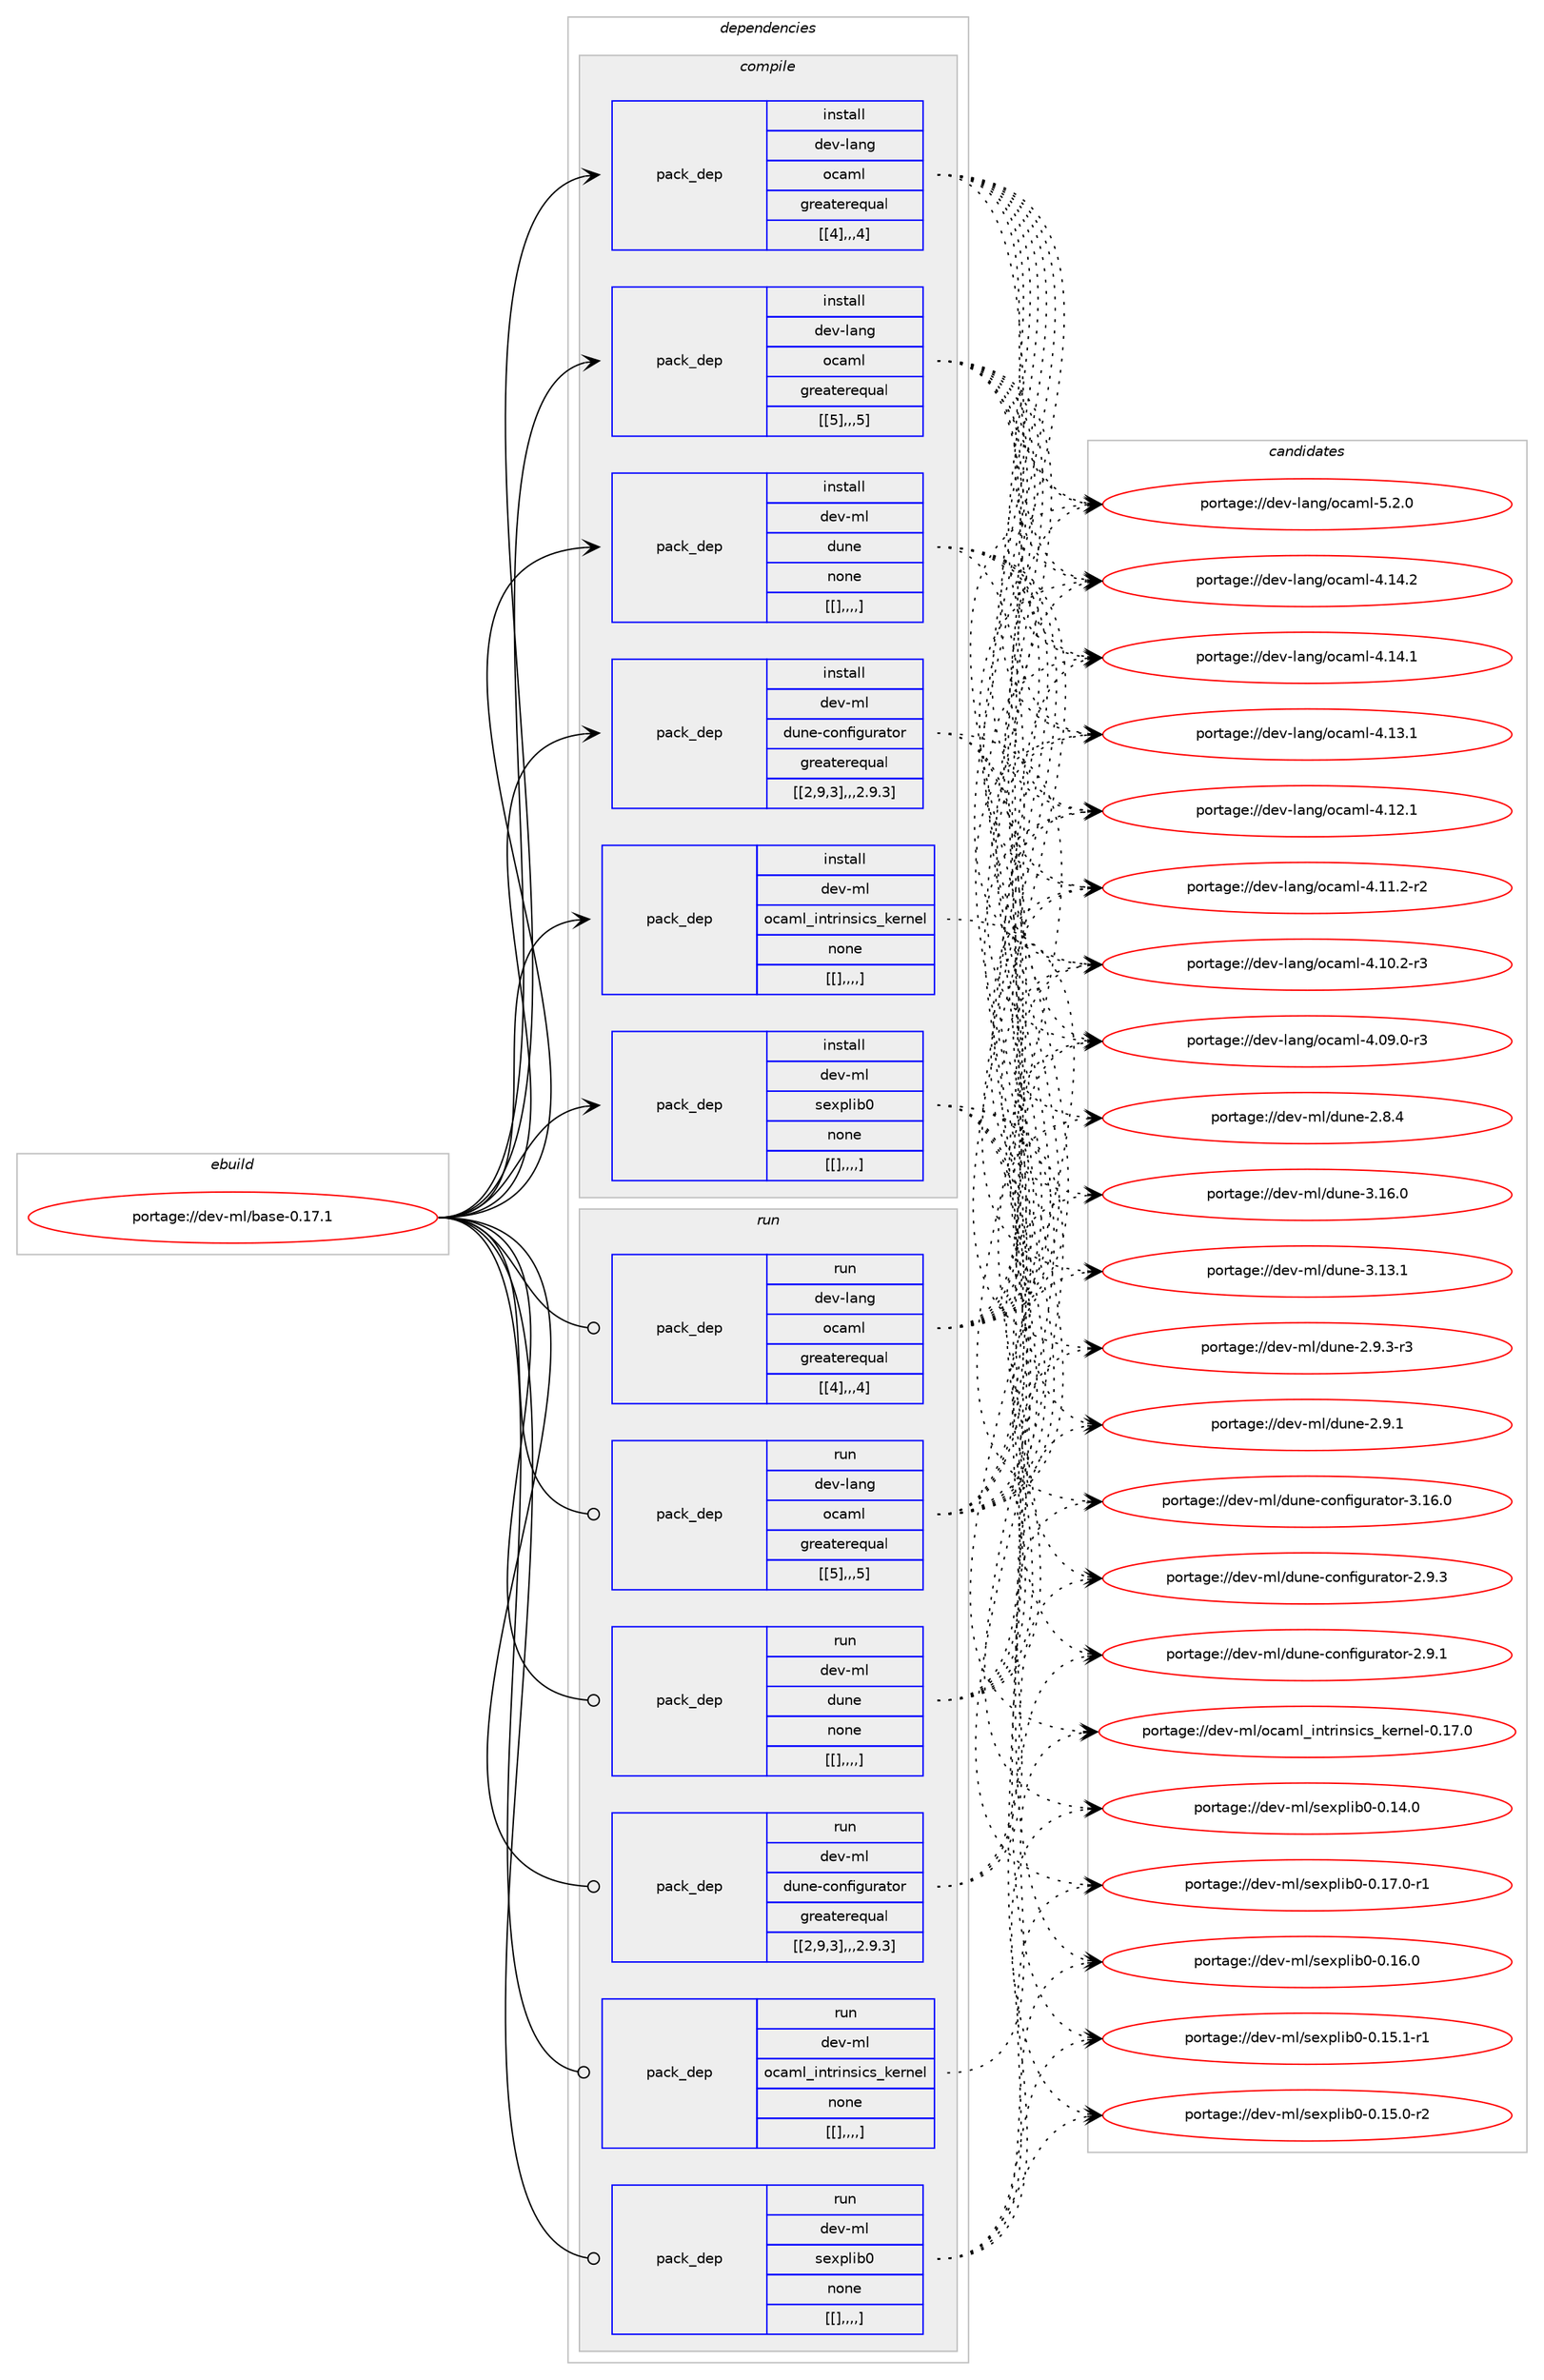 digraph prolog {

# *************
# Graph options
# *************

newrank=true;
concentrate=true;
compound=true;
graph [rankdir=LR,fontname=Helvetica,fontsize=10,ranksep=1.5];#, ranksep=2.5, nodesep=0.2];
edge  [arrowhead=vee];
node  [fontname=Helvetica,fontsize=10];

# **********
# The ebuild
# **********

subgraph cluster_leftcol {
color=gray;
label=<<i>ebuild</i>>;
id [label="portage://dev-ml/base-0.17.1", color=red, width=4, href="../dev-ml/base-0.17.1.svg"];
}

# ****************
# The dependencies
# ****************

subgraph cluster_midcol {
color=gray;
label=<<i>dependencies</i>>;
subgraph cluster_compile {
fillcolor="#eeeeee";
style=filled;
label=<<i>compile</i>>;
subgraph pack87391 {
dependency118319 [label=<<TABLE BORDER="0" CELLBORDER="1" CELLSPACING="0" CELLPADDING="4" WIDTH="220"><TR><TD ROWSPAN="6" CELLPADDING="30">pack_dep</TD></TR><TR><TD WIDTH="110">install</TD></TR><TR><TD>dev-lang</TD></TR><TR><TD>ocaml</TD></TR><TR><TD>greaterequal</TD></TR><TR><TD>[[4],,,4]</TD></TR></TABLE>>, shape=none, color=blue];
}
id:e -> dependency118319:w [weight=20,style="solid",arrowhead="vee"];
subgraph pack87392 {
dependency118320 [label=<<TABLE BORDER="0" CELLBORDER="1" CELLSPACING="0" CELLPADDING="4" WIDTH="220"><TR><TD ROWSPAN="6" CELLPADDING="30">pack_dep</TD></TR><TR><TD WIDTH="110">install</TD></TR><TR><TD>dev-lang</TD></TR><TR><TD>ocaml</TD></TR><TR><TD>greaterequal</TD></TR><TR><TD>[[5],,,5]</TD></TR></TABLE>>, shape=none, color=blue];
}
id:e -> dependency118320:w [weight=20,style="solid",arrowhead="vee"];
subgraph pack87393 {
dependency118321 [label=<<TABLE BORDER="0" CELLBORDER="1" CELLSPACING="0" CELLPADDING="4" WIDTH="220"><TR><TD ROWSPAN="6" CELLPADDING="30">pack_dep</TD></TR><TR><TD WIDTH="110">install</TD></TR><TR><TD>dev-ml</TD></TR><TR><TD>dune</TD></TR><TR><TD>none</TD></TR><TR><TD>[[],,,,]</TD></TR></TABLE>>, shape=none, color=blue];
}
id:e -> dependency118321:w [weight=20,style="solid",arrowhead="vee"];
subgraph pack87394 {
dependency118322 [label=<<TABLE BORDER="0" CELLBORDER="1" CELLSPACING="0" CELLPADDING="4" WIDTH="220"><TR><TD ROWSPAN="6" CELLPADDING="30">pack_dep</TD></TR><TR><TD WIDTH="110">install</TD></TR><TR><TD>dev-ml</TD></TR><TR><TD>dune-configurator</TD></TR><TR><TD>greaterequal</TD></TR><TR><TD>[[2,9,3],,,2.9.3]</TD></TR></TABLE>>, shape=none, color=blue];
}
id:e -> dependency118322:w [weight=20,style="solid",arrowhead="vee"];
subgraph pack87395 {
dependency118323 [label=<<TABLE BORDER="0" CELLBORDER="1" CELLSPACING="0" CELLPADDING="4" WIDTH="220"><TR><TD ROWSPAN="6" CELLPADDING="30">pack_dep</TD></TR><TR><TD WIDTH="110">install</TD></TR><TR><TD>dev-ml</TD></TR><TR><TD>ocaml_intrinsics_kernel</TD></TR><TR><TD>none</TD></TR><TR><TD>[[],,,,]</TD></TR></TABLE>>, shape=none, color=blue];
}
id:e -> dependency118323:w [weight=20,style="solid",arrowhead="vee"];
subgraph pack87396 {
dependency118324 [label=<<TABLE BORDER="0" CELLBORDER="1" CELLSPACING="0" CELLPADDING="4" WIDTH="220"><TR><TD ROWSPAN="6" CELLPADDING="30">pack_dep</TD></TR><TR><TD WIDTH="110">install</TD></TR><TR><TD>dev-ml</TD></TR><TR><TD>sexplib0</TD></TR><TR><TD>none</TD></TR><TR><TD>[[],,,,]</TD></TR></TABLE>>, shape=none, color=blue];
}
id:e -> dependency118324:w [weight=20,style="solid",arrowhead="vee"];
}
subgraph cluster_compileandrun {
fillcolor="#eeeeee";
style=filled;
label=<<i>compile and run</i>>;
}
subgraph cluster_run {
fillcolor="#eeeeee";
style=filled;
label=<<i>run</i>>;
subgraph pack87397 {
dependency118325 [label=<<TABLE BORDER="0" CELLBORDER="1" CELLSPACING="0" CELLPADDING="4" WIDTH="220"><TR><TD ROWSPAN="6" CELLPADDING="30">pack_dep</TD></TR><TR><TD WIDTH="110">run</TD></TR><TR><TD>dev-lang</TD></TR><TR><TD>ocaml</TD></TR><TR><TD>greaterequal</TD></TR><TR><TD>[[4],,,4]</TD></TR></TABLE>>, shape=none, color=blue];
}
id:e -> dependency118325:w [weight=20,style="solid",arrowhead="odot"];
subgraph pack87398 {
dependency118326 [label=<<TABLE BORDER="0" CELLBORDER="1" CELLSPACING="0" CELLPADDING="4" WIDTH="220"><TR><TD ROWSPAN="6" CELLPADDING="30">pack_dep</TD></TR><TR><TD WIDTH="110">run</TD></TR><TR><TD>dev-lang</TD></TR><TR><TD>ocaml</TD></TR><TR><TD>greaterequal</TD></TR><TR><TD>[[5],,,5]</TD></TR></TABLE>>, shape=none, color=blue];
}
id:e -> dependency118326:w [weight=20,style="solid",arrowhead="odot"];
subgraph pack87399 {
dependency118327 [label=<<TABLE BORDER="0" CELLBORDER="1" CELLSPACING="0" CELLPADDING="4" WIDTH="220"><TR><TD ROWSPAN="6" CELLPADDING="30">pack_dep</TD></TR><TR><TD WIDTH="110">run</TD></TR><TR><TD>dev-ml</TD></TR><TR><TD>dune</TD></TR><TR><TD>none</TD></TR><TR><TD>[[],,,,]</TD></TR></TABLE>>, shape=none, color=blue];
}
id:e -> dependency118327:w [weight=20,style="solid",arrowhead="odot"];
subgraph pack87400 {
dependency118328 [label=<<TABLE BORDER="0" CELLBORDER="1" CELLSPACING="0" CELLPADDING="4" WIDTH="220"><TR><TD ROWSPAN="6" CELLPADDING="30">pack_dep</TD></TR><TR><TD WIDTH="110">run</TD></TR><TR><TD>dev-ml</TD></TR><TR><TD>dune-configurator</TD></TR><TR><TD>greaterequal</TD></TR><TR><TD>[[2,9,3],,,2.9.3]</TD></TR></TABLE>>, shape=none, color=blue];
}
id:e -> dependency118328:w [weight=20,style="solid",arrowhead="odot"];
subgraph pack87401 {
dependency118329 [label=<<TABLE BORDER="0" CELLBORDER="1" CELLSPACING="0" CELLPADDING="4" WIDTH="220"><TR><TD ROWSPAN="6" CELLPADDING="30">pack_dep</TD></TR><TR><TD WIDTH="110">run</TD></TR><TR><TD>dev-ml</TD></TR><TR><TD>ocaml_intrinsics_kernel</TD></TR><TR><TD>none</TD></TR><TR><TD>[[],,,,]</TD></TR></TABLE>>, shape=none, color=blue];
}
id:e -> dependency118329:w [weight=20,style="solid",arrowhead="odot"];
subgraph pack87402 {
dependency118330 [label=<<TABLE BORDER="0" CELLBORDER="1" CELLSPACING="0" CELLPADDING="4" WIDTH="220"><TR><TD ROWSPAN="6" CELLPADDING="30">pack_dep</TD></TR><TR><TD WIDTH="110">run</TD></TR><TR><TD>dev-ml</TD></TR><TR><TD>sexplib0</TD></TR><TR><TD>none</TD></TR><TR><TD>[[],,,,]</TD></TR></TABLE>>, shape=none, color=blue];
}
id:e -> dependency118330:w [weight=20,style="solid",arrowhead="odot"];
}
}

# **************
# The candidates
# **************

subgraph cluster_choices {
rank=same;
color=gray;
label=<<i>candidates</i>>;

subgraph choice87391 {
color=black;
nodesep=1;
choice1001011184510897110103471119997109108455346504648 [label="portage://dev-lang/ocaml-5.2.0", color=red, width=4,href="../dev-lang/ocaml-5.2.0.svg"];
choice100101118451089711010347111999710910845524649524650 [label="portage://dev-lang/ocaml-4.14.2", color=red, width=4,href="../dev-lang/ocaml-4.14.2.svg"];
choice100101118451089711010347111999710910845524649524649 [label="portage://dev-lang/ocaml-4.14.1", color=red, width=4,href="../dev-lang/ocaml-4.14.1.svg"];
choice100101118451089711010347111999710910845524649514649 [label="portage://dev-lang/ocaml-4.13.1", color=red, width=4,href="../dev-lang/ocaml-4.13.1.svg"];
choice100101118451089711010347111999710910845524649504649 [label="portage://dev-lang/ocaml-4.12.1", color=red, width=4,href="../dev-lang/ocaml-4.12.1.svg"];
choice1001011184510897110103471119997109108455246494946504511450 [label="portage://dev-lang/ocaml-4.11.2-r2", color=red, width=4,href="../dev-lang/ocaml-4.11.2-r2.svg"];
choice1001011184510897110103471119997109108455246494846504511451 [label="portage://dev-lang/ocaml-4.10.2-r3", color=red, width=4,href="../dev-lang/ocaml-4.10.2-r3.svg"];
choice1001011184510897110103471119997109108455246485746484511451 [label="portage://dev-lang/ocaml-4.09.0-r3", color=red, width=4,href="../dev-lang/ocaml-4.09.0-r3.svg"];
dependency118319:e -> choice1001011184510897110103471119997109108455346504648:w [style=dotted,weight="100"];
dependency118319:e -> choice100101118451089711010347111999710910845524649524650:w [style=dotted,weight="100"];
dependency118319:e -> choice100101118451089711010347111999710910845524649524649:w [style=dotted,weight="100"];
dependency118319:e -> choice100101118451089711010347111999710910845524649514649:w [style=dotted,weight="100"];
dependency118319:e -> choice100101118451089711010347111999710910845524649504649:w [style=dotted,weight="100"];
dependency118319:e -> choice1001011184510897110103471119997109108455246494946504511450:w [style=dotted,weight="100"];
dependency118319:e -> choice1001011184510897110103471119997109108455246494846504511451:w [style=dotted,weight="100"];
dependency118319:e -> choice1001011184510897110103471119997109108455246485746484511451:w [style=dotted,weight="100"];
}
subgraph choice87392 {
color=black;
nodesep=1;
choice1001011184510897110103471119997109108455346504648 [label="portage://dev-lang/ocaml-5.2.0", color=red, width=4,href="../dev-lang/ocaml-5.2.0.svg"];
choice100101118451089711010347111999710910845524649524650 [label="portage://dev-lang/ocaml-4.14.2", color=red, width=4,href="../dev-lang/ocaml-4.14.2.svg"];
choice100101118451089711010347111999710910845524649524649 [label="portage://dev-lang/ocaml-4.14.1", color=red, width=4,href="../dev-lang/ocaml-4.14.1.svg"];
choice100101118451089711010347111999710910845524649514649 [label="portage://dev-lang/ocaml-4.13.1", color=red, width=4,href="../dev-lang/ocaml-4.13.1.svg"];
choice100101118451089711010347111999710910845524649504649 [label="portage://dev-lang/ocaml-4.12.1", color=red, width=4,href="../dev-lang/ocaml-4.12.1.svg"];
choice1001011184510897110103471119997109108455246494946504511450 [label="portage://dev-lang/ocaml-4.11.2-r2", color=red, width=4,href="../dev-lang/ocaml-4.11.2-r2.svg"];
choice1001011184510897110103471119997109108455246494846504511451 [label="portage://dev-lang/ocaml-4.10.2-r3", color=red, width=4,href="../dev-lang/ocaml-4.10.2-r3.svg"];
choice1001011184510897110103471119997109108455246485746484511451 [label="portage://dev-lang/ocaml-4.09.0-r3", color=red, width=4,href="../dev-lang/ocaml-4.09.0-r3.svg"];
dependency118320:e -> choice1001011184510897110103471119997109108455346504648:w [style=dotted,weight="100"];
dependency118320:e -> choice100101118451089711010347111999710910845524649524650:w [style=dotted,weight="100"];
dependency118320:e -> choice100101118451089711010347111999710910845524649524649:w [style=dotted,weight="100"];
dependency118320:e -> choice100101118451089711010347111999710910845524649514649:w [style=dotted,weight="100"];
dependency118320:e -> choice100101118451089711010347111999710910845524649504649:w [style=dotted,weight="100"];
dependency118320:e -> choice1001011184510897110103471119997109108455246494946504511450:w [style=dotted,weight="100"];
dependency118320:e -> choice1001011184510897110103471119997109108455246494846504511451:w [style=dotted,weight="100"];
dependency118320:e -> choice1001011184510897110103471119997109108455246485746484511451:w [style=dotted,weight="100"];
}
subgraph choice87393 {
color=black;
nodesep=1;
choice100101118451091084710011711010145514649544648 [label="portage://dev-ml/dune-3.16.0", color=red, width=4,href="../dev-ml/dune-3.16.0.svg"];
choice100101118451091084710011711010145514649514649 [label="portage://dev-ml/dune-3.13.1", color=red, width=4,href="../dev-ml/dune-3.13.1.svg"];
choice10010111845109108471001171101014550465746514511451 [label="portage://dev-ml/dune-2.9.3-r3", color=red, width=4,href="../dev-ml/dune-2.9.3-r3.svg"];
choice1001011184510910847100117110101455046574649 [label="portage://dev-ml/dune-2.9.1", color=red, width=4,href="../dev-ml/dune-2.9.1.svg"];
choice1001011184510910847100117110101455046564652 [label="portage://dev-ml/dune-2.8.4", color=red, width=4,href="../dev-ml/dune-2.8.4.svg"];
dependency118321:e -> choice100101118451091084710011711010145514649544648:w [style=dotted,weight="100"];
dependency118321:e -> choice100101118451091084710011711010145514649514649:w [style=dotted,weight="100"];
dependency118321:e -> choice10010111845109108471001171101014550465746514511451:w [style=dotted,weight="100"];
dependency118321:e -> choice1001011184510910847100117110101455046574649:w [style=dotted,weight="100"];
dependency118321:e -> choice1001011184510910847100117110101455046564652:w [style=dotted,weight="100"];
}
subgraph choice87394 {
color=black;
nodesep=1;
choice100101118451091084710011711010145991111101021051031171149711611111445514649544648 [label="portage://dev-ml/dune-configurator-3.16.0", color=red, width=4,href="../dev-ml/dune-configurator-3.16.0.svg"];
choice1001011184510910847100117110101459911111010210510311711497116111114455046574651 [label="portage://dev-ml/dune-configurator-2.9.3", color=red, width=4,href="../dev-ml/dune-configurator-2.9.3.svg"];
choice1001011184510910847100117110101459911111010210510311711497116111114455046574649 [label="portage://dev-ml/dune-configurator-2.9.1", color=red, width=4,href="../dev-ml/dune-configurator-2.9.1.svg"];
dependency118322:e -> choice100101118451091084710011711010145991111101021051031171149711611111445514649544648:w [style=dotted,weight="100"];
dependency118322:e -> choice1001011184510910847100117110101459911111010210510311711497116111114455046574651:w [style=dotted,weight="100"];
dependency118322:e -> choice1001011184510910847100117110101459911111010210510311711497116111114455046574649:w [style=dotted,weight="100"];
}
subgraph choice87395 {
color=black;
nodesep=1;
choice1001011184510910847111999710910895105110116114105110115105991159510710111411010110845484649554648 [label="portage://dev-ml/ocaml_intrinsics_kernel-0.17.0", color=red, width=4,href="../dev-ml/ocaml_intrinsics_kernel-0.17.0.svg"];
dependency118323:e -> choice1001011184510910847111999710910895105110116114105110115105991159510710111411010110845484649554648:w [style=dotted,weight="100"];
}
subgraph choice87396 {
color=black;
nodesep=1;
choice10010111845109108471151011201121081059848454846495546484511449 [label="portage://dev-ml/sexplib0-0.17.0-r1", color=red, width=4,href="../dev-ml/sexplib0-0.17.0-r1.svg"];
choice1001011184510910847115101120112108105984845484649544648 [label="portage://dev-ml/sexplib0-0.16.0", color=red, width=4,href="../dev-ml/sexplib0-0.16.0.svg"];
choice10010111845109108471151011201121081059848454846495346494511449 [label="portage://dev-ml/sexplib0-0.15.1-r1", color=red, width=4,href="../dev-ml/sexplib0-0.15.1-r1.svg"];
choice10010111845109108471151011201121081059848454846495346484511450 [label="portage://dev-ml/sexplib0-0.15.0-r2", color=red, width=4,href="../dev-ml/sexplib0-0.15.0-r2.svg"];
choice1001011184510910847115101120112108105984845484649524648 [label="portage://dev-ml/sexplib0-0.14.0", color=red, width=4,href="../dev-ml/sexplib0-0.14.0.svg"];
dependency118324:e -> choice10010111845109108471151011201121081059848454846495546484511449:w [style=dotted,weight="100"];
dependency118324:e -> choice1001011184510910847115101120112108105984845484649544648:w [style=dotted,weight="100"];
dependency118324:e -> choice10010111845109108471151011201121081059848454846495346494511449:w [style=dotted,weight="100"];
dependency118324:e -> choice10010111845109108471151011201121081059848454846495346484511450:w [style=dotted,weight="100"];
dependency118324:e -> choice1001011184510910847115101120112108105984845484649524648:w [style=dotted,weight="100"];
}
subgraph choice87397 {
color=black;
nodesep=1;
choice1001011184510897110103471119997109108455346504648 [label="portage://dev-lang/ocaml-5.2.0", color=red, width=4,href="../dev-lang/ocaml-5.2.0.svg"];
choice100101118451089711010347111999710910845524649524650 [label="portage://dev-lang/ocaml-4.14.2", color=red, width=4,href="../dev-lang/ocaml-4.14.2.svg"];
choice100101118451089711010347111999710910845524649524649 [label="portage://dev-lang/ocaml-4.14.1", color=red, width=4,href="../dev-lang/ocaml-4.14.1.svg"];
choice100101118451089711010347111999710910845524649514649 [label="portage://dev-lang/ocaml-4.13.1", color=red, width=4,href="../dev-lang/ocaml-4.13.1.svg"];
choice100101118451089711010347111999710910845524649504649 [label="portage://dev-lang/ocaml-4.12.1", color=red, width=4,href="../dev-lang/ocaml-4.12.1.svg"];
choice1001011184510897110103471119997109108455246494946504511450 [label="portage://dev-lang/ocaml-4.11.2-r2", color=red, width=4,href="../dev-lang/ocaml-4.11.2-r2.svg"];
choice1001011184510897110103471119997109108455246494846504511451 [label="portage://dev-lang/ocaml-4.10.2-r3", color=red, width=4,href="../dev-lang/ocaml-4.10.2-r3.svg"];
choice1001011184510897110103471119997109108455246485746484511451 [label="portage://dev-lang/ocaml-4.09.0-r3", color=red, width=4,href="../dev-lang/ocaml-4.09.0-r3.svg"];
dependency118325:e -> choice1001011184510897110103471119997109108455346504648:w [style=dotted,weight="100"];
dependency118325:e -> choice100101118451089711010347111999710910845524649524650:w [style=dotted,weight="100"];
dependency118325:e -> choice100101118451089711010347111999710910845524649524649:w [style=dotted,weight="100"];
dependency118325:e -> choice100101118451089711010347111999710910845524649514649:w [style=dotted,weight="100"];
dependency118325:e -> choice100101118451089711010347111999710910845524649504649:w [style=dotted,weight="100"];
dependency118325:e -> choice1001011184510897110103471119997109108455246494946504511450:w [style=dotted,weight="100"];
dependency118325:e -> choice1001011184510897110103471119997109108455246494846504511451:w [style=dotted,weight="100"];
dependency118325:e -> choice1001011184510897110103471119997109108455246485746484511451:w [style=dotted,weight="100"];
}
subgraph choice87398 {
color=black;
nodesep=1;
choice1001011184510897110103471119997109108455346504648 [label="portage://dev-lang/ocaml-5.2.0", color=red, width=4,href="../dev-lang/ocaml-5.2.0.svg"];
choice100101118451089711010347111999710910845524649524650 [label="portage://dev-lang/ocaml-4.14.2", color=red, width=4,href="../dev-lang/ocaml-4.14.2.svg"];
choice100101118451089711010347111999710910845524649524649 [label="portage://dev-lang/ocaml-4.14.1", color=red, width=4,href="../dev-lang/ocaml-4.14.1.svg"];
choice100101118451089711010347111999710910845524649514649 [label="portage://dev-lang/ocaml-4.13.1", color=red, width=4,href="../dev-lang/ocaml-4.13.1.svg"];
choice100101118451089711010347111999710910845524649504649 [label="portage://dev-lang/ocaml-4.12.1", color=red, width=4,href="../dev-lang/ocaml-4.12.1.svg"];
choice1001011184510897110103471119997109108455246494946504511450 [label="portage://dev-lang/ocaml-4.11.2-r2", color=red, width=4,href="../dev-lang/ocaml-4.11.2-r2.svg"];
choice1001011184510897110103471119997109108455246494846504511451 [label="portage://dev-lang/ocaml-4.10.2-r3", color=red, width=4,href="../dev-lang/ocaml-4.10.2-r3.svg"];
choice1001011184510897110103471119997109108455246485746484511451 [label="portage://dev-lang/ocaml-4.09.0-r3", color=red, width=4,href="../dev-lang/ocaml-4.09.0-r3.svg"];
dependency118326:e -> choice1001011184510897110103471119997109108455346504648:w [style=dotted,weight="100"];
dependency118326:e -> choice100101118451089711010347111999710910845524649524650:w [style=dotted,weight="100"];
dependency118326:e -> choice100101118451089711010347111999710910845524649524649:w [style=dotted,weight="100"];
dependency118326:e -> choice100101118451089711010347111999710910845524649514649:w [style=dotted,weight="100"];
dependency118326:e -> choice100101118451089711010347111999710910845524649504649:w [style=dotted,weight="100"];
dependency118326:e -> choice1001011184510897110103471119997109108455246494946504511450:w [style=dotted,weight="100"];
dependency118326:e -> choice1001011184510897110103471119997109108455246494846504511451:w [style=dotted,weight="100"];
dependency118326:e -> choice1001011184510897110103471119997109108455246485746484511451:w [style=dotted,weight="100"];
}
subgraph choice87399 {
color=black;
nodesep=1;
choice100101118451091084710011711010145514649544648 [label="portage://dev-ml/dune-3.16.0", color=red, width=4,href="../dev-ml/dune-3.16.0.svg"];
choice100101118451091084710011711010145514649514649 [label="portage://dev-ml/dune-3.13.1", color=red, width=4,href="../dev-ml/dune-3.13.1.svg"];
choice10010111845109108471001171101014550465746514511451 [label="portage://dev-ml/dune-2.9.3-r3", color=red, width=4,href="../dev-ml/dune-2.9.3-r3.svg"];
choice1001011184510910847100117110101455046574649 [label="portage://dev-ml/dune-2.9.1", color=red, width=4,href="../dev-ml/dune-2.9.1.svg"];
choice1001011184510910847100117110101455046564652 [label="portage://dev-ml/dune-2.8.4", color=red, width=4,href="../dev-ml/dune-2.8.4.svg"];
dependency118327:e -> choice100101118451091084710011711010145514649544648:w [style=dotted,weight="100"];
dependency118327:e -> choice100101118451091084710011711010145514649514649:w [style=dotted,weight="100"];
dependency118327:e -> choice10010111845109108471001171101014550465746514511451:w [style=dotted,weight="100"];
dependency118327:e -> choice1001011184510910847100117110101455046574649:w [style=dotted,weight="100"];
dependency118327:e -> choice1001011184510910847100117110101455046564652:w [style=dotted,weight="100"];
}
subgraph choice87400 {
color=black;
nodesep=1;
choice100101118451091084710011711010145991111101021051031171149711611111445514649544648 [label="portage://dev-ml/dune-configurator-3.16.0", color=red, width=4,href="../dev-ml/dune-configurator-3.16.0.svg"];
choice1001011184510910847100117110101459911111010210510311711497116111114455046574651 [label="portage://dev-ml/dune-configurator-2.9.3", color=red, width=4,href="../dev-ml/dune-configurator-2.9.3.svg"];
choice1001011184510910847100117110101459911111010210510311711497116111114455046574649 [label="portage://dev-ml/dune-configurator-2.9.1", color=red, width=4,href="../dev-ml/dune-configurator-2.9.1.svg"];
dependency118328:e -> choice100101118451091084710011711010145991111101021051031171149711611111445514649544648:w [style=dotted,weight="100"];
dependency118328:e -> choice1001011184510910847100117110101459911111010210510311711497116111114455046574651:w [style=dotted,weight="100"];
dependency118328:e -> choice1001011184510910847100117110101459911111010210510311711497116111114455046574649:w [style=dotted,weight="100"];
}
subgraph choice87401 {
color=black;
nodesep=1;
choice1001011184510910847111999710910895105110116114105110115105991159510710111411010110845484649554648 [label="portage://dev-ml/ocaml_intrinsics_kernel-0.17.0", color=red, width=4,href="../dev-ml/ocaml_intrinsics_kernel-0.17.0.svg"];
dependency118329:e -> choice1001011184510910847111999710910895105110116114105110115105991159510710111411010110845484649554648:w [style=dotted,weight="100"];
}
subgraph choice87402 {
color=black;
nodesep=1;
choice10010111845109108471151011201121081059848454846495546484511449 [label="portage://dev-ml/sexplib0-0.17.0-r1", color=red, width=4,href="../dev-ml/sexplib0-0.17.0-r1.svg"];
choice1001011184510910847115101120112108105984845484649544648 [label="portage://dev-ml/sexplib0-0.16.0", color=red, width=4,href="../dev-ml/sexplib0-0.16.0.svg"];
choice10010111845109108471151011201121081059848454846495346494511449 [label="portage://dev-ml/sexplib0-0.15.1-r1", color=red, width=4,href="../dev-ml/sexplib0-0.15.1-r1.svg"];
choice10010111845109108471151011201121081059848454846495346484511450 [label="portage://dev-ml/sexplib0-0.15.0-r2", color=red, width=4,href="../dev-ml/sexplib0-0.15.0-r2.svg"];
choice1001011184510910847115101120112108105984845484649524648 [label="portage://dev-ml/sexplib0-0.14.0", color=red, width=4,href="../dev-ml/sexplib0-0.14.0.svg"];
dependency118330:e -> choice10010111845109108471151011201121081059848454846495546484511449:w [style=dotted,weight="100"];
dependency118330:e -> choice1001011184510910847115101120112108105984845484649544648:w [style=dotted,weight="100"];
dependency118330:e -> choice10010111845109108471151011201121081059848454846495346494511449:w [style=dotted,weight="100"];
dependency118330:e -> choice10010111845109108471151011201121081059848454846495346484511450:w [style=dotted,weight="100"];
dependency118330:e -> choice1001011184510910847115101120112108105984845484649524648:w [style=dotted,weight="100"];
}
}

}
